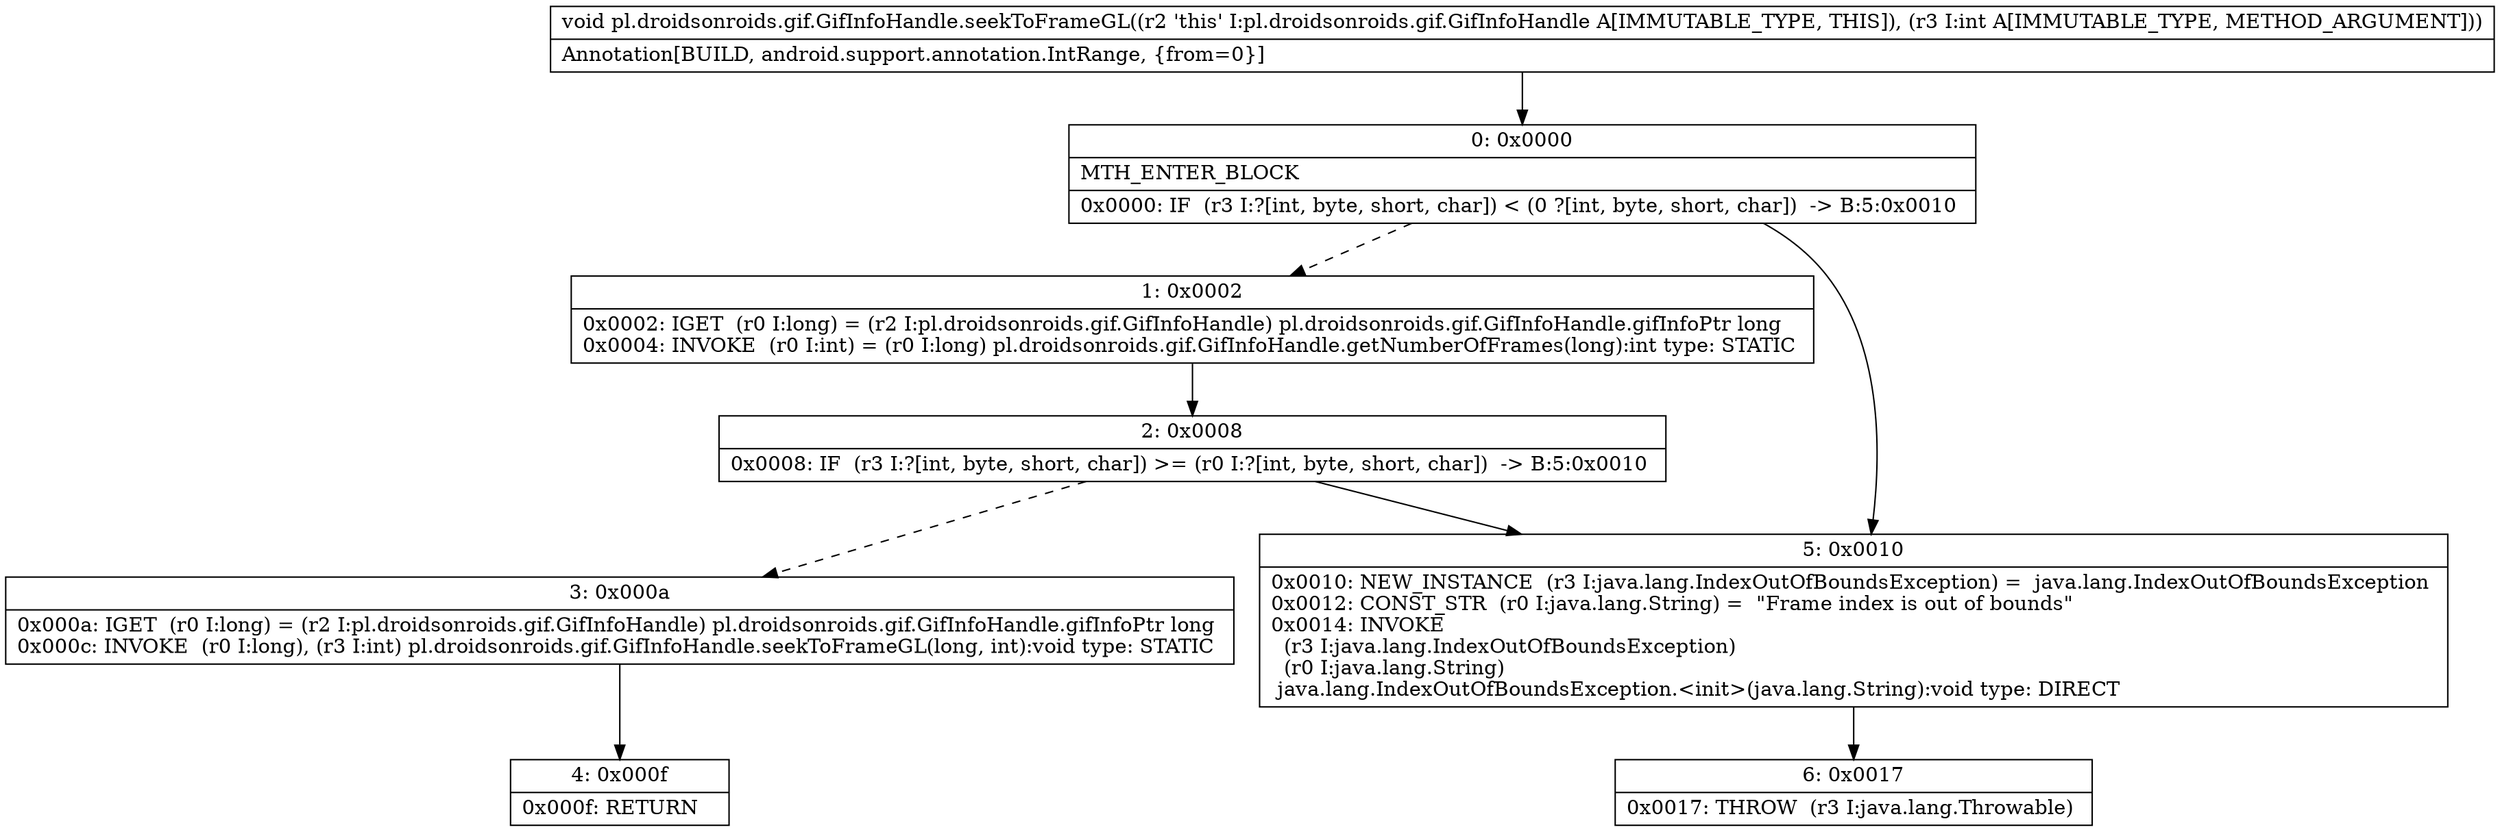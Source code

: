 digraph "CFG forpl.droidsonroids.gif.GifInfoHandle.seekToFrameGL(I)V" {
Node_0 [shape=record,label="{0\:\ 0x0000|MTH_ENTER_BLOCK\l|0x0000: IF  (r3 I:?[int, byte, short, char]) \< (0 ?[int, byte, short, char])  \-\> B:5:0x0010 \l}"];
Node_1 [shape=record,label="{1\:\ 0x0002|0x0002: IGET  (r0 I:long) = (r2 I:pl.droidsonroids.gif.GifInfoHandle) pl.droidsonroids.gif.GifInfoHandle.gifInfoPtr long \l0x0004: INVOKE  (r0 I:int) = (r0 I:long) pl.droidsonroids.gif.GifInfoHandle.getNumberOfFrames(long):int type: STATIC \l}"];
Node_2 [shape=record,label="{2\:\ 0x0008|0x0008: IF  (r3 I:?[int, byte, short, char]) \>= (r0 I:?[int, byte, short, char])  \-\> B:5:0x0010 \l}"];
Node_3 [shape=record,label="{3\:\ 0x000a|0x000a: IGET  (r0 I:long) = (r2 I:pl.droidsonroids.gif.GifInfoHandle) pl.droidsonroids.gif.GifInfoHandle.gifInfoPtr long \l0x000c: INVOKE  (r0 I:long), (r3 I:int) pl.droidsonroids.gif.GifInfoHandle.seekToFrameGL(long, int):void type: STATIC \l}"];
Node_4 [shape=record,label="{4\:\ 0x000f|0x000f: RETURN   \l}"];
Node_5 [shape=record,label="{5\:\ 0x0010|0x0010: NEW_INSTANCE  (r3 I:java.lang.IndexOutOfBoundsException) =  java.lang.IndexOutOfBoundsException \l0x0012: CONST_STR  (r0 I:java.lang.String) =  \"Frame index is out of bounds\" \l0x0014: INVOKE  \l  (r3 I:java.lang.IndexOutOfBoundsException)\l  (r0 I:java.lang.String)\l java.lang.IndexOutOfBoundsException.\<init\>(java.lang.String):void type: DIRECT \l}"];
Node_6 [shape=record,label="{6\:\ 0x0017|0x0017: THROW  (r3 I:java.lang.Throwable) \l}"];
MethodNode[shape=record,label="{void pl.droidsonroids.gif.GifInfoHandle.seekToFrameGL((r2 'this' I:pl.droidsonroids.gif.GifInfoHandle A[IMMUTABLE_TYPE, THIS]), (r3 I:int A[IMMUTABLE_TYPE, METHOD_ARGUMENT]))  | Annotation[BUILD, android.support.annotation.IntRange, \{from=0\}]\l}"];
MethodNode -> Node_0;
Node_0 -> Node_1[style=dashed];
Node_0 -> Node_5;
Node_1 -> Node_2;
Node_2 -> Node_3[style=dashed];
Node_2 -> Node_5;
Node_3 -> Node_4;
Node_5 -> Node_6;
}

